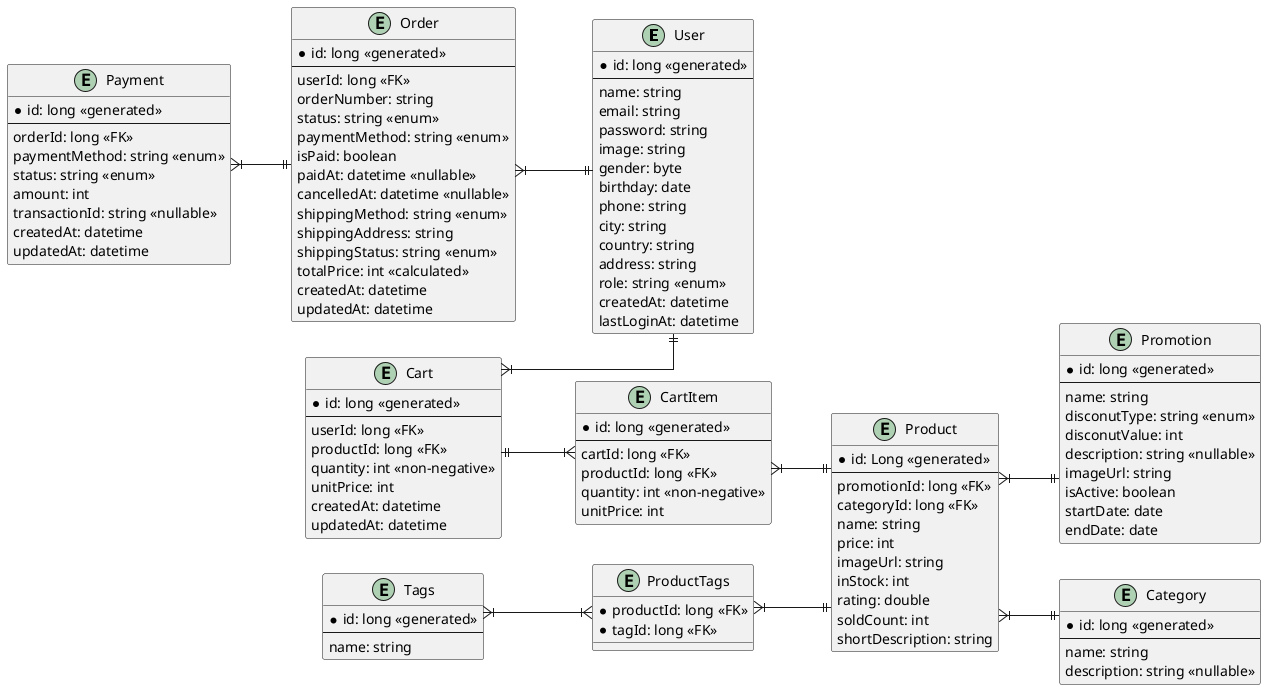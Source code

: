 @startuml

skinparam linetype ortho

left to right direction

entity "User" as User {
    *id: long <<generated>>
    ---
    name: string
    email: string
    password: string
    image: string
    gender: byte
    birthday: date
    phone: string
    city: string
    country: string
    address: string
    role: string <<enum>>
    'guest, member, admin
    createdAt: datetime
    lastLoginAt: datetime
}

entity "Product" as Product {
    *id: Long <<generated>>
    ---
    promotionId: long <<FK>>
    categoryId: long <<FK>>
    name: string
    price: int
    imageUrl: string
    inStock: int
    rating: double
    soldCount: int
    shortDescription: string
}
entity "CartItem" as CartItem {
    *id: long <<generated>>
    ---
    cartId: long <<FK>>
    productId: long <<FK>>
    quantity: int <<non-negative>>
    unitPrice: int
}

entity "Cart" as Cart {
    *id: long <<generated>>
    ---
    userId: long <<FK>>
    productId: long <<FK>>
    quantity: int <<non-negative>>
    unitPrice: int
    createdAt: datetime
    updatedAt: datetime
}

entity "Order" as Order {
    *id: long <<generated>>
    ---
    userId: long <<FK>>
    orderNumber: string
    status: string <<enum>>
    'PENDING, PAID, CANCELLED, SHIPPED, COMPLETED
    paymentMethod: string <<enum>> 
    'CREDIT_CARD, PAYPAL
    isPaid: boolean
    paidAt: datetime <<nullable>>
    cancelledAt: datetime <<nullable>>
    shippingMethod: string <<enum>>
    'STANDARD, EXPRESS
    shippingAddress: string
    shippingStatus: string <<enum>>
    'PENDING, IN_TRANSIT, DELIVERED
    totalPrice: int <<calculated>>
    createdAt: datetime
    updatedAt: datetime
}

entity "Promotion" as Promotion {
    *id: long <<generated>>
    ---
    name: string
    disconutType: string <<enum>>
    'PERCENTAGE, FIXED_AMOUNT
    disconutValue: int
    description: string <<nullable>>
    imageUrl: string
    isActive: boolean
    startDate: date
    endDate: date
}

entity "Payment" as Payment {
    *id: long <<generated>>
    ---
    orderId: long <<FK>>
    paymentMethod: string <<enum>> 
    'CREDIT_CARD, PAYPAL, BANK_TRANSFER
    status: string <<enum>>
    'PENDING, COMPLETED, FAILED
    amount: int 
    transactionId: string <<nullable>>
    createdAt: datetime
    updatedAt: datetime
}

entity "Category" as Category {
    *id: long <<generated>>
    ---
    name: string
    description: string <<nullable>>
}

entity "Tags" as Tag{
    *id: long <<generated>>
    ---
    name: string
}
entity "ProductTags" as ProductTag {
    *productId: long <<FK>>
    *tagId: long <<FK>>
}

Tag }|--|{ ProductTag
ProductTag }|--|| Product
Cart }|--|| User
Cart ||--|{ CartItem
CartItem }|--|| Product
Order }|--|| User
Product }|--|| Promotion
Product }|--|| Category
Payment }|--|| Order
@enduml
